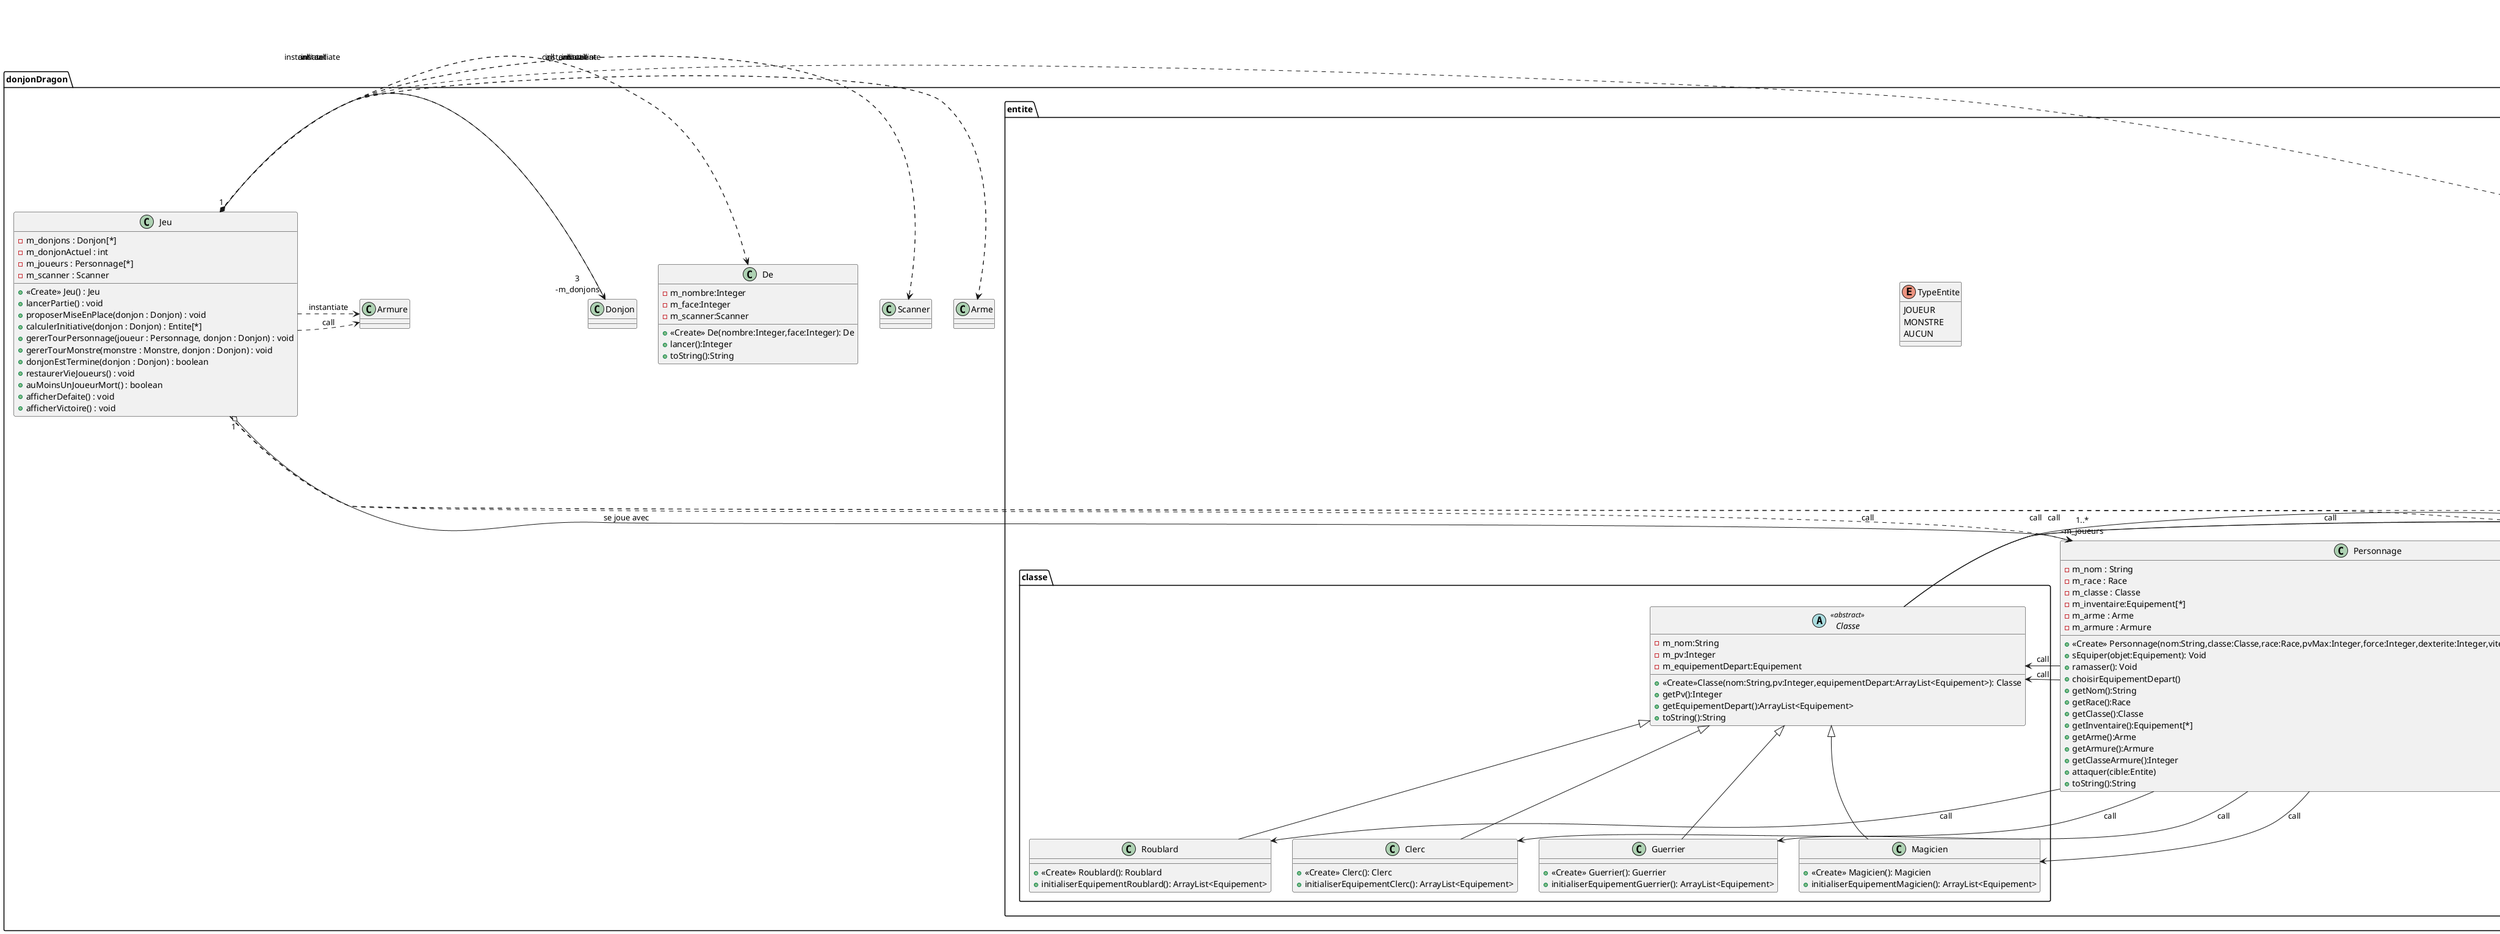 @startuml
'https://plantuml.com/class-diagram
package "donjonDragon"
{
package "entite"
{
/'Définitions des classes'/
abstract Entite<<abstract>>
{
#m_pvMax : Integer
#m_pv : Integer
#m_force : Integer
#m_dexterite : Integer
#m_vitesse : Integer
#m_initiative : Integer
#m_enVie : Boolean
#m_pos : Integer[*]
#m_icone : String
#m_type : TypeEntite

+getPvMax():Integer
+getPv():Integer
+getForce():Integer
+getDexterite():Integer
+getVitesse():Integer
+getInitiative():Integer
+getClasseArmure():Integer {abstract}
+getNom():String {abstract}
+setPv(pv:Integer)
+setEnVie(vie:Boolean)
+attaquer(cible:Entite) {abstract}
+getType(): TypeEntite
+getIcone(): String
+setIcone(): String
+seDeplacer(donjon:Donjon,pos:Integer[*])
+equals(obj:Object): Boolean
+toString():String {abstract}

}
class Personnage
{
-m_nom : String
-m_race : Race
-m_classe : Classe
-m_inventaire:Equipement[*]
-m_arme : Arme
-m_armure : Armure

+«Create» Personnage(nom:String,classe:Classe,race:Race,pvMax:Integer,force:Integer,dexterite:Integer,vitesse:Integer,initiative:Integer): Personnage
+sEquiper(objet:Equipement): Void
+ramasser(): Void
+choisirEquipementDepart()
+getNom():String
+getRace():Race
+getClasse():Classe
+getInventaire():Equipement[*]
+getArme():Arme
+getArmure():Armure
+getClasseArmure():Integer
+attaquer(cible:Entite)
+toString():String

}
class Monstre
{
-m_espece : String
-m_numero : Integer
-m_degat : De
-m_portee : Integer
-m_classeArmure : Integer
+«Create» Monstre(espece:String,numero:Integer,degat:De,portee:Integer,pvMax:Integer,force:Integer,dexterite:Integer,vitesse:Integer,initiative:Integer,classeArmure:Integer,icone:String): Monstre
+getEspece():String
+getNumero():Integer
+getClasseArmure():Integer
+getNom():String
+attaquer(cible:Entite)
+toString():String

}
enum TypeEntite
{
JOUEUR
MONSTRE
AUCUN
}
package "classe"
{
abstract Classe<<abstract>>
{
-m_nom:String
-m_pv:Integer
-m_equipementDepart:Equipement

+«Create»Classe(nom:String,pv:Integer,equipementDepart:ArrayList<Equipement>): Classe
+getPv():Integer
+getEquipementDepart():ArrayList<Equipement>
+toString():String
}
class Clerc
{
+«Create» Clerc(): Clerc
+initialiserEquipementClerc(): ArrayList<Equipement>
}
class Guerrier
{
+«Create» Guerrier(): Guerrier
+initialiserEquipementGuerrier(): ArrayList<Equipement>
}
class Magicien
{
+«Create» Magicien(): Magicien
+initialiserEquipementMagicien(): ArrayList<Equipement>
}
class Roublard
{
+«Create» Roublard(): Roublard
+initialiserEquipementRoublard(): ArrayList<Equipement>
}
}

package "race"
{
/'Définitions des classes'/
abstract Race<<abstract>>
{
-m_pv : Integer
-m_force : Integer
-m_dexterite : Integer
-m_vitesse : Integer
-m_initiative : Integer
+«Create» Race(pv:Integer,force:Integer,dexterite:Integer,vitesse:Integer,initiative:Integer): Race
+getPv():Integer
+getForce():Integer
+getDexterite():Integer
+getVitesse():Integer
+getInitiative():Integer
+toString():String
}
class Elfe
{
+«Create» Elfe(): Elfe
}
class Humain
{
+«Create» Humain(): Humain
}
class Halfelin
{
+«Create» Halfelin(): Halfelin
}
class Nain
{
+«Create» Nain(): Nain
}
}

package "sort"
{
/'Définitions des sorts'/
interface Sort
{
+lancer(entites:Personnage[*],donjon:Donjon)
}
class ArmeMagique
{
+«Create» ArmeMagique(): ArmeMagique
+lancer(entites:Personnage[*],donjon:Donjon)
+listPerso(persos:Personnage[*])
+listArme(perso:Personnage,armeDispo:Arme[*])
}
class BoogieWoogie
{
+«Create» BoogieWoogie(): BoogieWoogie
+lancer(entites:Personnage[*],donjon:Donjon)
+coordonneCible(numCible:Integer,donjon:Donjon):Integer[*]
}
class Guerison
{
+«Create» Guerison(): Guerison
+lancer(entites:Personnage[*],donjon:Donjon)
+listPerso(persos:APersonnage[*])
}
}

/'Définitions des relations'/
Personnage -up-|> Entite
Monstre -up-|> Entite

Clerc -up-|> Classe
Guerrier -up-|> Classe
Magicien -up-|> Classe
Roublard -up-|> Classe

Elfe -up-|> Race
Humain -up-|> Race
Halfelin -up-|> Race
Nain -up-|> Race

Classe -> Equipement : «call»
Classe -> Arme : «call»
Classe -> Armure : «call»

Entite -> Donjon : «call»
Monstre -> De : «call»

Personnage -> De : «call»
Personnage -> Classe : «call»
Personnage -> Clerc : «call»
Personnage -> Classe : «call»
Personnage -> Guerrier : «call»
Personnage -> Magicien : «call»
Personnage -> Roublard : «call»
Personnage -> Elfe : «call»
Personnage -> Halfelin : «call»
Personnage -> Humain : «call»
Personnage -> Nain : «call»
Personnage -> Race : «call»
Personnage -> Equipement : «call»
Personnage -> Arme : «call»
Personnage -> Armure : «call»
Personnage -> Donjon : «call»

}
package "equipement"
{
/'Définitions des classes'/
abstract Equipement<<abstract>>
{
-m_nom:String
-m_lourd:Boolean

+«Create» Equipement(nom:String,est_lourd:Boolean,type:TypeEquipement): Equipement
+{abstract} copie():Equipement
+getNom():String
+getLourd():Boolean
+getType(): TypeEquipement
+toString():String
}
'--- Relations d'appel ---
Equipement .> Donjon : "«call»"
class Armure
{
-m_classeArmure:Integer
+«Create» Armure(nom:Integer,classeArmure:Integer,est_lourd:Boolean): Armure
+copie():Armure
+getClasse():Integer
}
'--- Relations d'appel ---
Armure .> Equipement : "«call»"
class Arme
{
-m_portee:Integer
-m_bonus:Integer
+«Create» Armure(nom:String,degat:De,portee:Integer,est_lourd:Boolean): Armure
+copie():Arme
+getDegat():De
+getPortee():Integer
+getBonus():Integer
+setM_bonus(bonus:Integer)
}
'--- Relations d'appel ---
Arme .> Equipement : "«call»"
Arme .> De : "«call»"
/'Définitions des relations'/
Armure -up-|> Equipement
Arme -up-|> Equipement
enum TypeEquipement {
ARME
ARMURE
AUCUN
}
}
package "plateau"
{
/'Définitions des classes'/
class Donjon
{
-m_taille:Integer
-m_tailleX:Integer
-m_tailleY:Integer
-m_carteAffiche:AffichageDonjon
+«Create» Donjon(): Donjon
+«Create» Donjon(tailleX:Integer,tailleY:Integer): Donjon
+creerCarte(axe:String):Integer
+tailleMax():Integer
+initialiserCarte():Position[*][*]
+cordonneX(lettreX:char):Integer
+cordonneValide(coordX:Integer,coordY:Integer):Booleans
+placerObstacle()
+placerEntite(entite:Entite)
+placerEquipement(objet:Equipement)
+donjonDefaut(persos:Personnage[*],objets:Equipement[*],monstres:Monstre[*])
+getCarte():Position[*][*]
+getTailleX():Integer
+getTailleY():Integer
+getTaille():Integer
+getMonstres():ArrayList<Monstre>
+creerMonstre()
+addMonstres(monstre:Monstre)
+trouverPositionEntite(entite:Entite):Integer[*]
+deplacementEntite(entite:Entite,pos:Integer[*]):Boolean
+afficherCarte()
+attaquerEntite(acteur:Entite,cible:Entite):Boolean
+attaquerEntiteMJ(position:Position,degat:De):Boolean
+deplacementEntiteMJ(positionEntite:Position):Boolean
}
/'Définitions des relations'/
'--- Relations d'appel ---
Donjon .> Entite : "«call»"
Donjon .> Equipement : "«call»"
Donjon .> Monstre : "«call»"
Donjon .> Personnage : "«call»"

'--- Agrégations ---
Donjon "1" o--> "0..*\n-m_monstres" Monstre : contient

class AffichageDonjon
{
-m_scanner:Scanner
-m_carte:Position[*][*]

+«Create» AffichageDonjon(carte:Position[][]): AffichageDonjon
+mauvaiseDimension()
+mauvaisFormat()
+dimensionCarte(axe:String):Integer
+coordonneObstacle():String
+coordonneCombattant(nomEntite:String):String
+coordonneEquipement(objet:String): String
+nombreMonstres(taille:Integer):Integer
+mauvaisNbMonstres()
+especeMonstres(numMonstre:Integer): String
+degatsMonstre():Integer[*]
+nombreInsuffisant()
+nombreSuperieurEgalZero()
+nombreInsuffisantAttaque()
+porteeMonstre():Integer
+pvMonstre():Integer
+forceMonstre():Integer
+dexteriteMonstre():Integer
+vitesseMonstre():Integer
+initiativeMonstre():Integer
+classeArmureMonstre():Integer
+iconeMonstre():String
+mauvaisIcone()
+afficherCarte(donjon:Position[*][*],tailleX:Integer,tailleY:Integer)
}
class Position
{
-m_obstacle:Boolean
-m_typeEquipement:TypeEquipement
-m_typeEntite:TypeEntite
-m_equipement:Equipement
-m_entite:Entite
-m_icone:String

+«Create» Position():Position
+getObstacle():Boolean
+getTypeEquipement():TypeEquipement
+getTypeEntite():TypeEntite
+getEntite():Entite
+getEquipement():Equipement
+getIcone():String
+setIcone(icone:String)
+setTypeEntite(entite:TypeEntite)
+setTypeEquipement(equipement:TypeEquipement)
+setObstacle(obstacle:Boolean)
+placerEquipement(equipement:Equipement)
+placerEntite(entite:Entite)
+enleverEquipement()
+enleverEntite()
+miseAJourIcone()
+estVide()
+aJusteEquipement()
+toString():String
}
}
class De
{
-m_nombre:Integer
-m_face:Integer
-m_scanner:Scanner
+«Create» De(nombre:Integer,face:Integer): De
+lancer():Integer
+toString():String
}
class Jeu
{
-m_donjons : Donjon[*]
-m_donjonActuel : int
-m_joueurs : Personnage[*]
-m_scanner : Scanner

+«Create» Jeu() : Jeu
+lancerPartie() : void
+proposerMiseEnPlace(donjon : Donjon) : void
+calculerInitiative(donjon : Donjon) : Entite[*]
+gererTourPersonnage(joueur : Personnage, donjon : Donjon) : void
+gererTourMonstre(monstre : Monstre, donjon : Donjon) : void
+donjonEstTermine(donjon : Donjon) : boolean
+restaurerVieJoueurs() : void
+auMoinsUnJoueurMort() : boolean
+afficherDefaite() : void
+afficherVictoire() : void
}
/'Définitions des relations'/
' --- Relations d'appel ---
Jeu .> Donjon : "«call»"
Jeu .> Personnage : "«call»"
Jeu .> Monstre : "«call»"
Jeu .> Entite : "«call»"
Jeu .> Armure : "«call»"
Jeu .> Arme : "«call»"
Jeu .> Scanner : "«call»"
Jeu .> De : "«call»"

' --- Relations d'instanciation ---
Jeu .> Donjon : "«instantiate»"
Jeu .> Armure : "«instantiate»"
Jeu .> Arme : "«instantiate»"
Jeu .> Monstre : "«instantiate»"
Jeu .> De : "«instantiate»"
Jeu .> Scanner : "«instantiate»"

' --- Agrégations ---
Jeu "1" *--> "3\n-m_donjons" Donjon : contient
Jeu "1" o--> "1..*\n-m_joueurs" Personnage : se joue avec
}

@enduml
